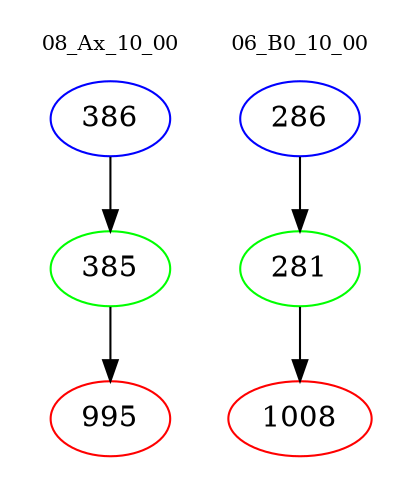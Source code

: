 digraph{
subgraph cluster_0 {
color = white
label = "08_Ax_10_00";
fontsize=10;
T0_386 [label="386", color="blue"]
T0_386 -> T0_385 [color="black"]
T0_385 [label="385", color="green"]
T0_385 -> T0_995 [color="black"]
T0_995 [label="995", color="red"]
}
subgraph cluster_1 {
color = white
label = "06_B0_10_00";
fontsize=10;
T1_286 [label="286", color="blue"]
T1_286 -> T1_281 [color="black"]
T1_281 [label="281", color="green"]
T1_281 -> T1_1008 [color="black"]
T1_1008 [label="1008", color="red"]
}
}
